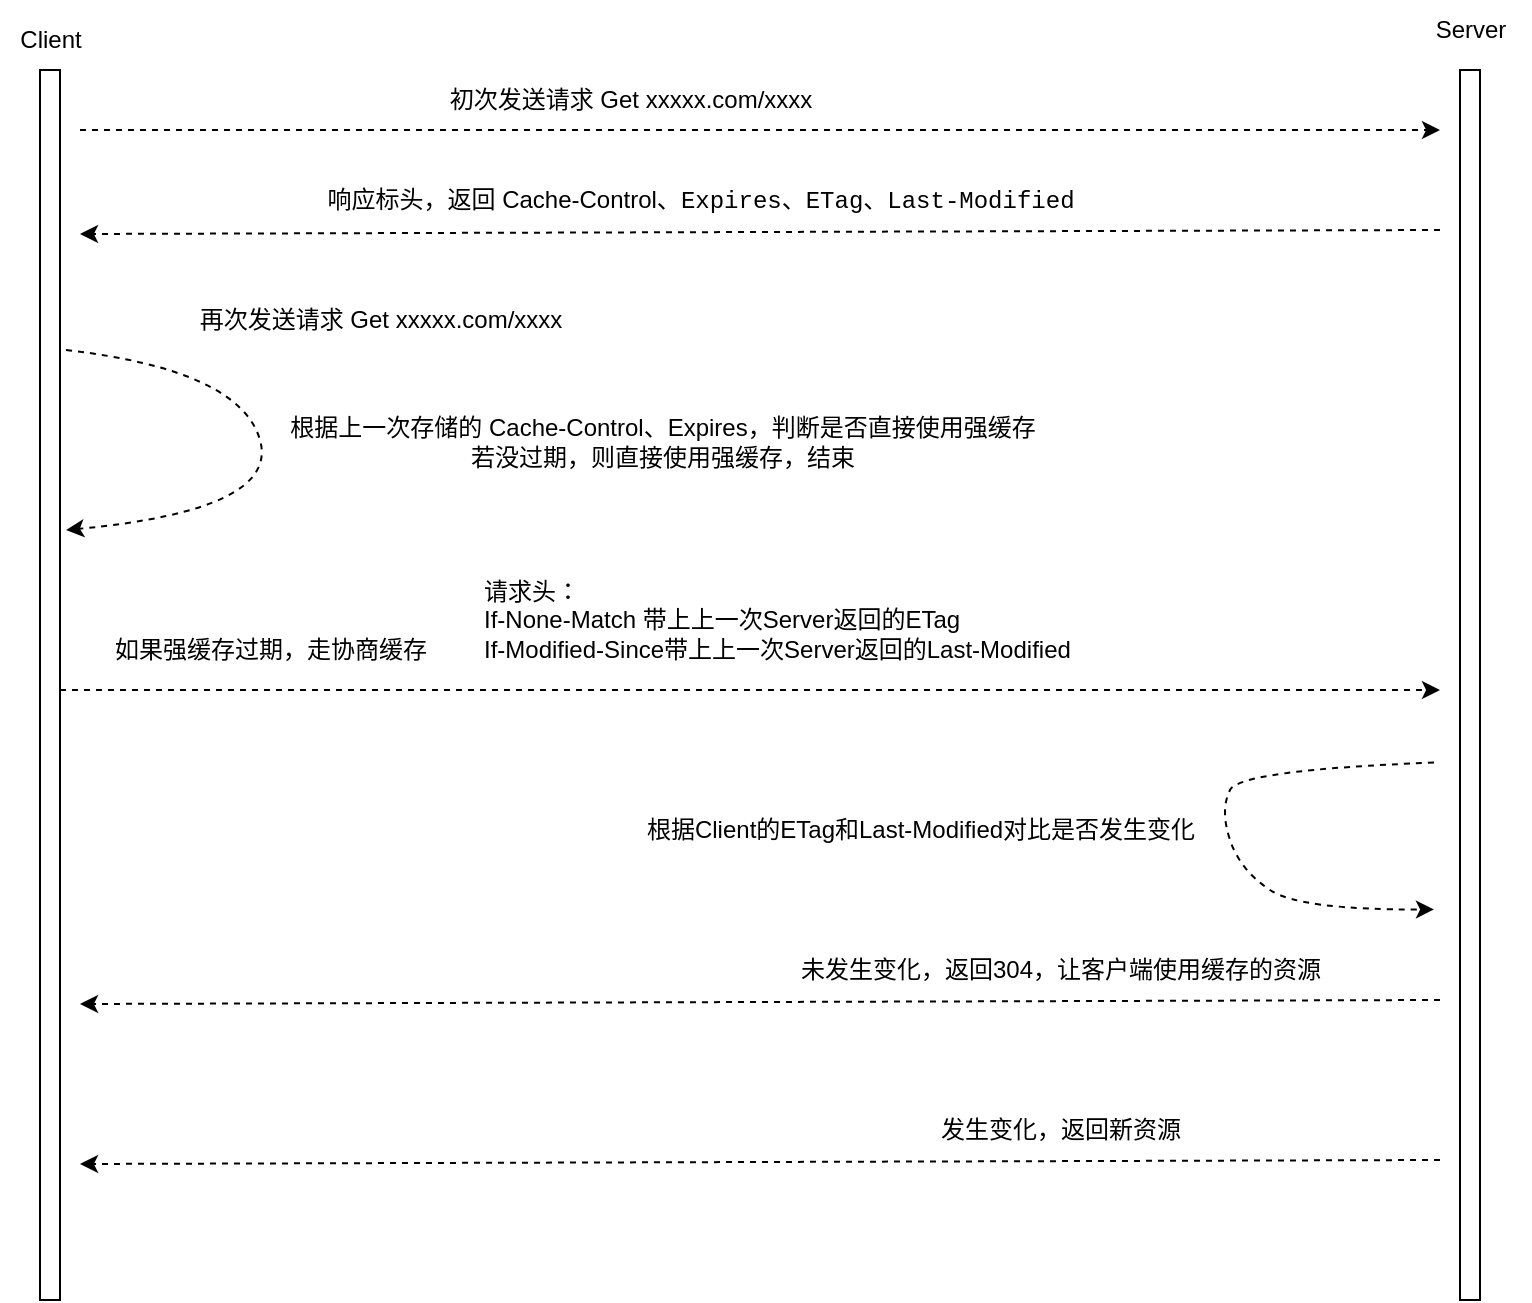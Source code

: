 <mxfile version="24.7.17">
  <diagram id="hYPCOe4nbvXmTGqKFv47" name="Page-1">
    <mxGraphModel dx="1136" dy="823" grid="0" gridSize="10" guides="1" tooltips="1" connect="1" arrows="1" fold="1" page="0" pageScale="1" pageWidth="827" pageHeight="1169" background="none" math="0" shadow="0">
      <root>
        <mxCell id="0" />
        <mxCell id="1" parent="0" />
        <mxCell id="3" value="" style="html=1;points=[];perimeter=orthogonalPerimeter;" parent="1" vertex="1">
          <mxGeometry x="50" y="135" width="10" height="615" as="geometry" />
        </mxCell>
        <mxCell id="4" value="" style="html=1;points=[];perimeter=orthogonalPerimeter;" parent="1" vertex="1">
          <mxGeometry x="760" y="135" width="10" height="615" as="geometry" />
        </mxCell>
        <mxCell id="6" value="初次发送请求 Get xxxxx.com/xxxx" style="text;html=1;align=center;verticalAlign=middle;resizable=0;points=[];autosize=1;strokeColor=none;fillColor=none;" parent="1" vertex="1">
          <mxGeometry x="245" y="135" width="200" height="30" as="geometry" />
        </mxCell>
        <mxCell id="7" value="" style="endArrow=classic;html=1;dashed=1;" parent="1" edge="1">
          <mxGeometry width="50" height="50" relative="1" as="geometry">
            <mxPoint x="70" y="165" as="sourcePoint" />
            <mxPoint x="750" y="165" as="targetPoint" />
            <Array as="points">
              <mxPoint x="420" y="165" />
            </Array>
          </mxGeometry>
        </mxCell>
        <mxCell id="8" value="Client" style="text;html=1;align=center;verticalAlign=middle;resizable=0;points=[];autosize=1;strokeColor=none;fillColor=none;" parent="1" vertex="1">
          <mxGeometry x="30" y="105" width="50" height="30" as="geometry" />
        </mxCell>
        <mxCell id="9" value="Server" style="text;html=1;align=center;verticalAlign=middle;resizable=0;points=[];autosize=1;strokeColor=none;fillColor=none;" parent="1" vertex="1">
          <mxGeometry x="735" y="100" width="60" height="30" as="geometry" />
        </mxCell>
        <mxCell id="11" value="" style="endArrow=classic;html=1;dashed=1;" parent="1" edge="1">
          <mxGeometry width="50" height="50" relative="1" as="geometry">
            <mxPoint x="750" y="215" as="sourcePoint" />
            <mxPoint x="70" y="217" as="targetPoint" />
          </mxGeometry>
        </mxCell>
        <mxCell id="13" value="&lt;span style=&quot;background-color: rgb(255, 255, 255);&quot;&gt;响应标头，返回 Cache-Control、&lt;span style=&quot;font-family: Menlo, Monaco, &amp;quot;Courier New&amp;quot;, monospace;&quot;&gt;Expires、ETag、Last-Modified&lt;/span&gt;&lt;/span&gt;" style="text;html=1;align=center;verticalAlign=middle;resizable=0;points=[];autosize=1;strokeColor=none;fillColor=none;" parent="1" vertex="1">
          <mxGeometry x="184" y="187" width="392" height="26" as="geometry" />
        </mxCell>
        <mxCell id="15" value="再次发送请求 Get xxxxx.com/xxxx" style="text;html=1;align=center;verticalAlign=middle;resizable=0;points=[];autosize=1;strokeColor=none;fillColor=none;" parent="1" vertex="1">
          <mxGeometry x="120" y="245" width="200" height="30" as="geometry" />
        </mxCell>
        <mxCell id="16" value="" style="curved=1;endArrow=classic;html=1;dashed=1;" parent="1" edge="1">
          <mxGeometry width="50" height="50" relative="1" as="geometry">
            <mxPoint x="63" y="275" as="sourcePoint" />
            <mxPoint x="63" y="365" as="targetPoint" />
            <Array as="points">
              <mxPoint x="150" y="285" />
              <mxPoint x="170" y="355" />
            </Array>
          </mxGeometry>
        </mxCell>
        <mxCell id="17" value="&lt;span style=&quot;font-family: Helvetica; font-size: 12px; font-style: normal; font-variant-ligatures: normal; font-variant-caps: normal; font-weight: 400; letter-spacing: normal; orphans: 2; text-align: center; text-indent: 0px; text-transform: none; widows: 2; word-spacing: 0px; -webkit-text-stroke-width: 0px; text-decoration-thickness: initial; text-decoration-style: initial; text-decoration-color: initial; float: none; display: inline !important;&quot;&gt;&lt;span style=&quot;background-color: rgb(255, 255, 255);&quot;&gt;根据上一次存储的 Cache-Control、Expires，判断是否直接使用强缓存&lt;br&gt;若没过期，则直接使用强缓存，结束&lt;/span&gt;&lt;br&gt;&lt;/span&gt;" style="text;html=1;align=center;verticalAlign=middle;resizable=0;points=[];autosize=1;strokeColor=none;fillColor=none;" parent="1" vertex="1">
          <mxGeometry x="165" y="300" width="391" height="41" as="geometry" />
        </mxCell>
        <mxCell id="19" value="" style="endArrow=classic;html=1;dashed=1;" parent="1" edge="1">
          <mxGeometry width="50" height="50" relative="1" as="geometry">
            <mxPoint x="60" y="445" as="sourcePoint" />
            <mxPoint x="750" y="445" as="targetPoint" />
            <Array as="points">
              <mxPoint x="420" y="445" />
            </Array>
          </mxGeometry>
        </mxCell>
        <mxCell id="20" value="如果强缓存过期，走协商缓存" style="text;html=1;align=center;verticalAlign=middle;resizable=0;points=[];autosize=1;strokeColor=none;fillColor=none;" parent="1" vertex="1">
          <mxGeometry x="75" y="410" width="180" height="30" as="geometry" />
        </mxCell>
        <mxCell id="22" value="请求头：&lt;br&gt;If-None-Match 带上上一次Server返回的ETag&lt;br&gt;If-Modified-Since带上上一次Server返回的Last-Modified" style="text;html=1;align=left;verticalAlign=middle;resizable=0;points=[];autosize=1;strokeColor=none;fillColor=none;" parent="1" vertex="1">
          <mxGeometry x="270" y="380" width="320" height="60" as="geometry" />
        </mxCell>
        <mxCell id="23" value="" style="curved=1;endArrow=classic;html=1;dashed=1;exitX=-0.3;exitY=0.679;exitDx=0;exitDy=0;exitPerimeter=0;entryX=-0.3;entryY=0.823;entryDx=0;entryDy=0;entryPerimeter=0;" parent="1" edge="1">
          <mxGeometry width="50" height="50" relative="1" as="geometry">
            <mxPoint x="747" y="481.29" as="sourcePoint" />
            <mxPoint x="747" y="554.73" as="targetPoint" />
            <Array as="points">
              <mxPoint x="650" y="485" />
              <mxPoint x="640" y="505" />
              <mxPoint x="650" y="535" />
              <mxPoint x="680" y="555" />
            </Array>
          </mxGeometry>
        </mxCell>
        <mxCell id="24" value="根据Client的ETag和Last-Modified对比是否发生变化" style="text;html=1;align=center;verticalAlign=middle;resizable=0;points=[];autosize=1;strokeColor=none;fillColor=none;" parent="1" vertex="1">
          <mxGeometry x="340" y="500" width="300" height="30" as="geometry" />
        </mxCell>
        <mxCell id="25" value="" style="endArrow=classic;html=1;dashed=1;" parent="1" edge="1">
          <mxGeometry width="50" height="50" relative="1" as="geometry">
            <mxPoint x="750" y="600" as="sourcePoint" />
            <mxPoint x="70" y="602" as="targetPoint" />
          </mxGeometry>
        </mxCell>
        <mxCell id="26" value="未发生变化，返回304，让客户端使用缓存的资源" style="text;html=1;align=center;verticalAlign=middle;resizable=0;points=[];autosize=1;strokeColor=none;fillColor=none;" parent="1" vertex="1">
          <mxGeometry x="420" y="570" width="280" height="30" as="geometry" />
        </mxCell>
        <mxCell id="27" value="" style="endArrow=classic;html=1;dashed=1;" parent="1" edge="1">
          <mxGeometry width="50" height="50" relative="1" as="geometry">
            <mxPoint x="750" y="680" as="sourcePoint" />
            <mxPoint x="70" y="682" as="targetPoint" />
          </mxGeometry>
        </mxCell>
        <mxCell id="28" value="发生变化，返回新资源" style="text;html=1;align=center;verticalAlign=middle;resizable=0;points=[];autosize=1;strokeColor=none;fillColor=none;" parent="1" vertex="1">
          <mxGeometry x="490" y="650" width="140" height="30" as="geometry" />
        </mxCell>
      </root>
    </mxGraphModel>
  </diagram>
</mxfile>
